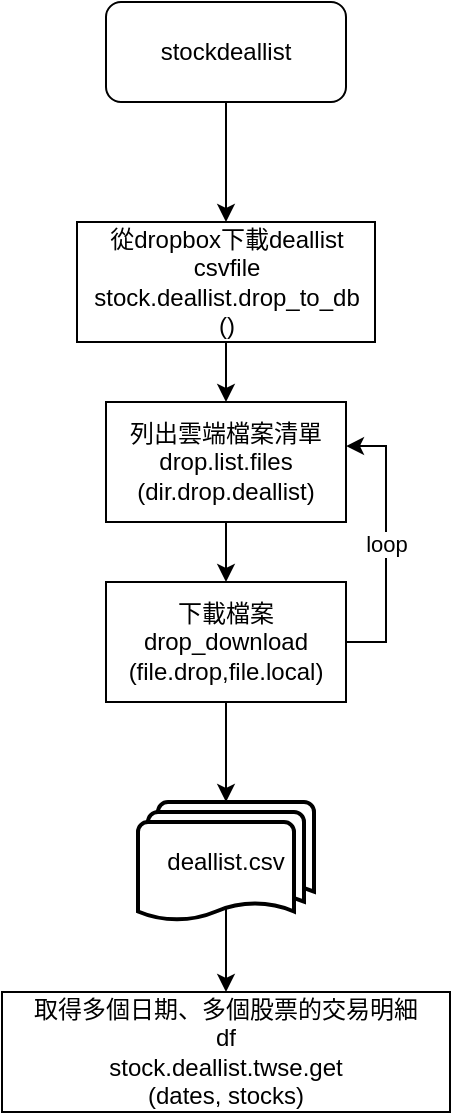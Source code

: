 <mxfile version="16.2.2" type="github">
  <diagram id="w_BTVHwSZHI-UWdey-mf" name="Page-1">
    <mxGraphModel dx="1058" dy="477" grid="1" gridSize="10" guides="1" tooltips="1" connect="1" arrows="1" fold="1" page="1" pageScale="1" pageWidth="827" pageHeight="1169" math="0" shadow="0">
      <root>
        <mxCell id="0" />
        <mxCell id="1" parent="0" />
        <mxCell id="mM9JtpKETj5EdZdufdyy-14" style="edgeStyle=orthogonalEdgeStyle;rounded=0;orthogonalLoop=1;jettySize=auto;html=1;entryX=0.5;entryY=0;entryDx=0;entryDy=0;" edge="1" parent="1" source="mM9JtpKETj5EdZdufdyy-1" target="mM9JtpKETj5EdZdufdyy-2">
          <mxGeometry relative="1" as="geometry" />
        </mxCell>
        <mxCell id="mM9JtpKETj5EdZdufdyy-1" value="stockdeallist" style="rounded=1;whiteSpace=wrap;html=1;" vertex="1" parent="1">
          <mxGeometry x="96" y="90" width="120" height="50" as="geometry" />
        </mxCell>
        <mxCell id="mM9JtpKETj5EdZdufdyy-11" style="edgeStyle=orthogonalEdgeStyle;rounded=0;orthogonalLoop=1;jettySize=auto;html=1;exitX=0.5;exitY=1;exitDx=0;exitDy=0;" edge="1" parent="1" source="mM9JtpKETj5EdZdufdyy-2" target="mM9JtpKETj5EdZdufdyy-6">
          <mxGeometry relative="1" as="geometry" />
        </mxCell>
        <mxCell id="mM9JtpKETj5EdZdufdyy-2" value="從dropbox下載deallist&lt;br&gt;csvfile&lt;br&gt;stock.deallist.drop_to_db&lt;br&gt;()" style="rounded=0;whiteSpace=wrap;html=1;" vertex="1" parent="1">
          <mxGeometry x="81.5" y="200" width="149" height="60" as="geometry" />
        </mxCell>
        <mxCell id="mM9JtpKETj5EdZdufdyy-3" value="取得多個日期、多個股票的交易明細&lt;br&gt;df&lt;br&gt;stock.deallist.twse.get&lt;br&gt;(dates, stocks)" style="rounded=0;whiteSpace=wrap;html=1;" vertex="1" parent="1">
          <mxGeometry x="44" y="585" width="224" height="60" as="geometry" />
        </mxCell>
        <mxCell id="mM9JtpKETj5EdZdufdyy-12" style="edgeStyle=orthogonalEdgeStyle;rounded=0;orthogonalLoop=1;jettySize=auto;html=1;exitX=0.5;exitY=0.88;exitDx=0;exitDy=0;exitPerimeter=0;entryX=0.5;entryY=0;entryDx=0;entryDy=0;" edge="1" parent="1" source="mM9JtpKETj5EdZdufdyy-5" target="mM9JtpKETj5EdZdufdyy-3">
          <mxGeometry relative="1" as="geometry" />
        </mxCell>
        <mxCell id="mM9JtpKETj5EdZdufdyy-5" value="deallist.csv" style="strokeWidth=2;html=1;shape=mxgraph.flowchart.multi-document;whiteSpace=wrap;" vertex="1" parent="1">
          <mxGeometry x="112" y="490" width="88" height="60" as="geometry" />
        </mxCell>
        <mxCell id="mM9JtpKETj5EdZdufdyy-8" style="edgeStyle=orthogonalEdgeStyle;rounded=0;orthogonalLoop=1;jettySize=auto;html=1;" edge="1" parent="1" source="mM9JtpKETj5EdZdufdyy-6" target="mM9JtpKETj5EdZdufdyy-7">
          <mxGeometry relative="1" as="geometry" />
        </mxCell>
        <mxCell id="mM9JtpKETj5EdZdufdyy-6" value="列出雲端檔案清單&lt;br&gt;drop.list.files&lt;br&gt;(dir.drop.deallist)" style="rounded=0;whiteSpace=wrap;html=1;" vertex="1" parent="1">
          <mxGeometry x="96" y="290" width="120" height="60" as="geometry" />
        </mxCell>
        <mxCell id="mM9JtpKETj5EdZdufdyy-9" style="edgeStyle=orthogonalEdgeStyle;rounded=0;orthogonalLoop=1;jettySize=auto;html=1;exitX=0.5;exitY=1;exitDx=0;exitDy=0;entryX=0.5;entryY=0;entryDx=0;entryDy=0;entryPerimeter=0;" edge="1" parent="1" source="mM9JtpKETj5EdZdufdyy-7" target="mM9JtpKETj5EdZdufdyy-5">
          <mxGeometry relative="1" as="geometry" />
        </mxCell>
        <mxCell id="mM9JtpKETj5EdZdufdyy-10" value="loop" style="edgeStyle=orthogonalEdgeStyle;rounded=0;orthogonalLoop=1;jettySize=auto;html=1;entryX=1;entryY=0.367;entryDx=0;entryDy=0;entryPerimeter=0;" edge="1" parent="1" source="mM9JtpKETj5EdZdufdyy-7" target="mM9JtpKETj5EdZdufdyy-6">
          <mxGeometry relative="1" as="geometry">
            <Array as="points">
              <mxPoint x="236" y="410" />
              <mxPoint x="236" y="312" />
            </Array>
          </mxGeometry>
        </mxCell>
        <mxCell id="mM9JtpKETj5EdZdufdyy-7" value="下載檔案&lt;br&gt;drop_download&lt;br&gt;(file.drop,file.local)" style="rounded=0;whiteSpace=wrap;html=1;" vertex="1" parent="1">
          <mxGeometry x="96" y="380" width="120" height="60" as="geometry" />
        </mxCell>
      </root>
    </mxGraphModel>
  </diagram>
</mxfile>
